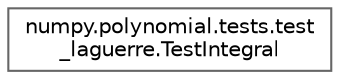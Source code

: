 digraph "Graphical Class Hierarchy"
{
 // LATEX_PDF_SIZE
  bgcolor="transparent";
  edge [fontname=Helvetica,fontsize=10,labelfontname=Helvetica,labelfontsize=10];
  node [fontname=Helvetica,fontsize=10,shape=box,height=0.2,width=0.4];
  rankdir="LR";
  Node0 [id="Node000000",label="numpy.polynomial.tests.test\l_laguerre.TestIntegral",height=0.2,width=0.4,color="grey40", fillcolor="white", style="filled",URL="$d5/dd1/classnumpy_1_1polynomial_1_1tests_1_1test__laguerre_1_1TestIntegral.html",tooltip=" "];
}
